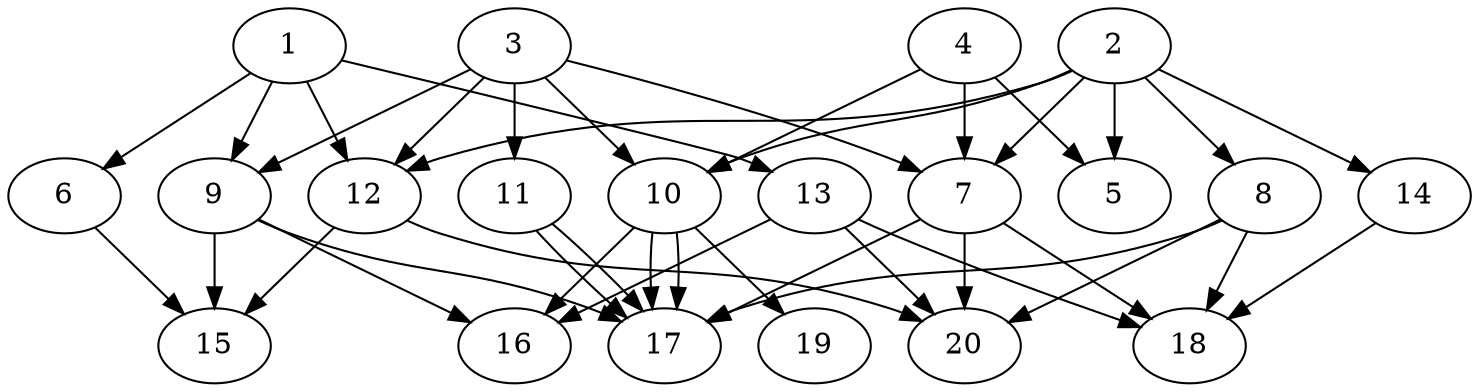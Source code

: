 // DAG automatically generated by daggen at Tue Jul 23 14:34:08 2019
// ./daggen --dot -n 20 --ccr 0.5 --fat 0.7 --regular 0.5 --density 0.8 --mindata 5242880 --maxdata 52428800 
digraph G {
  1 [size="51056640", alpha="0.01", expect_size="25528320"] 
  1 -> 6 [size ="25528320"]
  1 -> 9 [size ="25528320"]
  1 -> 12 [size ="25528320"]
  1 -> 13 [size ="25528320"]
  2 [size="90001408", alpha="0.19", expect_size="45000704"] 
  2 -> 5 [size ="45000704"]
  2 -> 7 [size ="45000704"]
  2 -> 8 [size ="45000704"]
  2 -> 10 [size ="45000704"]
  2 -> 12 [size ="45000704"]
  2 -> 14 [size ="45000704"]
  3 [size="61870080", alpha="0.07", expect_size="30935040"] 
  3 -> 7 [size ="30935040"]
  3 -> 9 [size ="30935040"]
  3 -> 10 [size ="30935040"]
  3 -> 11 [size ="30935040"]
  3 -> 12 [size ="30935040"]
  4 [size="61206528", alpha="0.03", expect_size="30603264"] 
  4 -> 5 [size ="30603264"]
  4 -> 7 [size ="30603264"]
  4 -> 10 [size ="30603264"]
  5 [size="24621056", alpha="0.11", expect_size="12310528"] 
  6 [size="51574784", alpha="0.13", expect_size="25787392"] 
  6 -> 15 [size ="25787392"]
  7 [size="64780288", alpha="0.11", expect_size="32390144"] 
  7 -> 17 [size ="32390144"]
  7 -> 18 [size ="32390144"]
  7 -> 20 [size ="32390144"]
  8 [size="85377024", alpha="0.15", expect_size="42688512"] 
  8 -> 17 [size ="42688512"]
  8 -> 18 [size ="42688512"]
  8 -> 20 [size ="42688512"]
  9 [size="39931904", alpha="0.14", expect_size="19965952"] 
  9 -> 15 [size ="19965952"]
  9 -> 16 [size ="19965952"]
  9 -> 17 [size ="19965952"]
  10 [size="96364544", alpha="0.11", expect_size="48182272"] 
  10 -> 16 [size ="48182272"]
  10 -> 17 [size ="48182272"]
  10 -> 17 [size ="48182272"]
  10 -> 19 [size ="48182272"]
  11 [size="35344384", alpha="0.05", expect_size="17672192"] 
  11 -> 17 [size ="17672192"]
  11 -> 17 [size ="17672192"]
  12 [size="41814016", alpha="0.14", expect_size="20907008"] 
  12 -> 15 [size ="20907008"]
  12 -> 20 [size ="20907008"]
  13 [size="39249920", alpha="0.09", expect_size="19624960"] 
  13 -> 16 [size ="19624960"]
  13 -> 18 [size ="19624960"]
  13 -> 20 [size ="19624960"]
  14 [size="74577920", alpha="0.09", expect_size="37288960"] 
  14 -> 18 [size ="37288960"]
  15 [size="90511360", alpha="0.10", expect_size="45255680"] 
  16 [size="49485824", alpha="0.14", expect_size="24742912"] 
  17 [size="17471488", alpha="0.16", expect_size="8735744"] 
  18 [size="69537792", alpha="0.05", expect_size="34768896"] 
  19 [size="44177408", alpha="0.16", expect_size="22088704"] 
  20 [size="13967360", alpha="0.09", expect_size="6983680"] 
}
